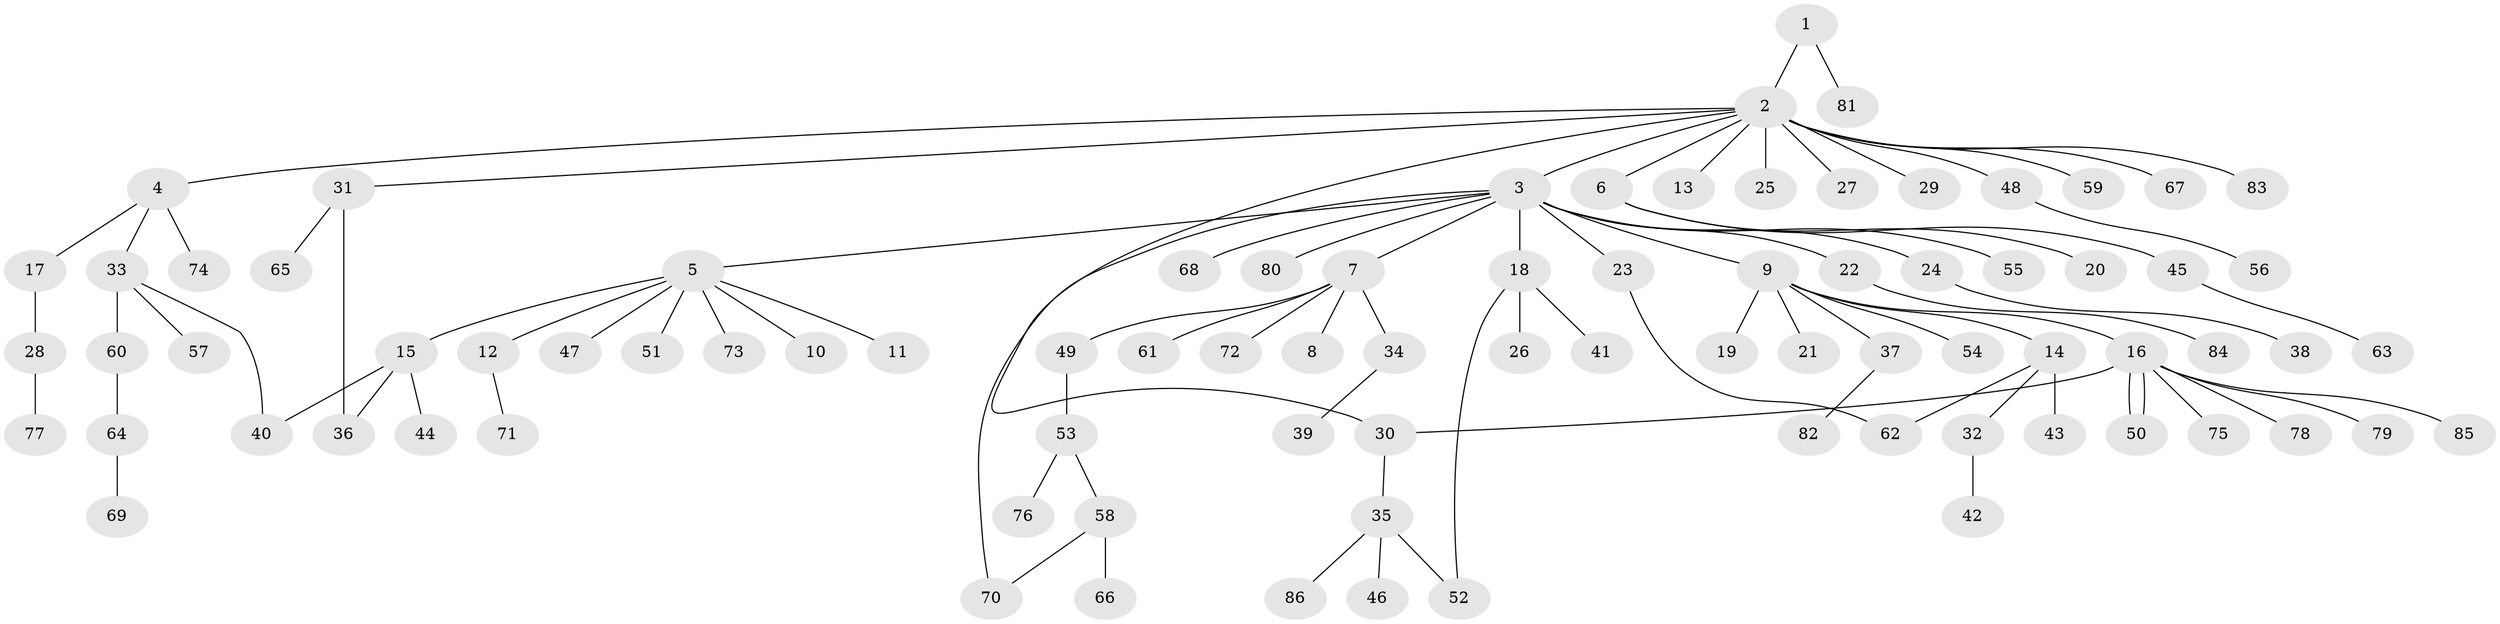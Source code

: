 // Generated by graph-tools (version 1.1) at 2025/01/03/09/25 03:01:57]
// undirected, 86 vertices, 92 edges
graph export_dot {
graph [start="1"]
  node [color=gray90,style=filled];
  1;
  2;
  3;
  4;
  5;
  6;
  7;
  8;
  9;
  10;
  11;
  12;
  13;
  14;
  15;
  16;
  17;
  18;
  19;
  20;
  21;
  22;
  23;
  24;
  25;
  26;
  27;
  28;
  29;
  30;
  31;
  32;
  33;
  34;
  35;
  36;
  37;
  38;
  39;
  40;
  41;
  42;
  43;
  44;
  45;
  46;
  47;
  48;
  49;
  50;
  51;
  52;
  53;
  54;
  55;
  56;
  57;
  58;
  59;
  60;
  61;
  62;
  63;
  64;
  65;
  66;
  67;
  68;
  69;
  70;
  71;
  72;
  73;
  74;
  75;
  76;
  77;
  78;
  79;
  80;
  81;
  82;
  83;
  84;
  85;
  86;
  1 -- 2;
  1 -- 81;
  2 -- 3;
  2 -- 4;
  2 -- 6;
  2 -- 13;
  2 -- 25;
  2 -- 27;
  2 -- 29;
  2 -- 30;
  2 -- 31;
  2 -- 48;
  2 -- 59;
  2 -- 67;
  2 -- 83;
  3 -- 5;
  3 -- 7;
  3 -- 9;
  3 -- 18;
  3 -- 22;
  3 -- 23;
  3 -- 24;
  3 -- 55;
  3 -- 68;
  3 -- 70;
  3 -- 80;
  4 -- 17;
  4 -- 33;
  4 -- 74;
  5 -- 10;
  5 -- 11;
  5 -- 12;
  5 -- 15;
  5 -- 47;
  5 -- 51;
  5 -- 73;
  6 -- 20;
  6 -- 45;
  7 -- 8;
  7 -- 34;
  7 -- 49;
  7 -- 61;
  7 -- 72;
  9 -- 14;
  9 -- 16;
  9 -- 19;
  9 -- 21;
  9 -- 37;
  9 -- 54;
  12 -- 71;
  14 -- 32;
  14 -- 43;
  14 -- 62;
  15 -- 36;
  15 -- 40;
  15 -- 44;
  16 -- 30;
  16 -- 50;
  16 -- 50;
  16 -- 75;
  16 -- 78;
  16 -- 79;
  16 -- 85;
  17 -- 28;
  18 -- 26;
  18 -- 41;
  18 -- 52;
  22 -- 84;
  23 -- 62;
  24 -- 38;
  28 -- 77;
  30 -- 35;
  31 -- 36;
  31 -- 65;
  32 -- 42;
  33 -- 40;
  33 -- 57;
  33 -- 60;
  34 -- 39;
  35 -- 46;
  35 -- 52;
  35 -- 86;
  37 -- 82;
  45 -- 63;
  48 -- 56;
  49 -- 53;
  53 -- 58;
  53 -- 76;
  58 -- 66;
  58 -- 70;
  60 -- 64;
  64 -- 69;
}
